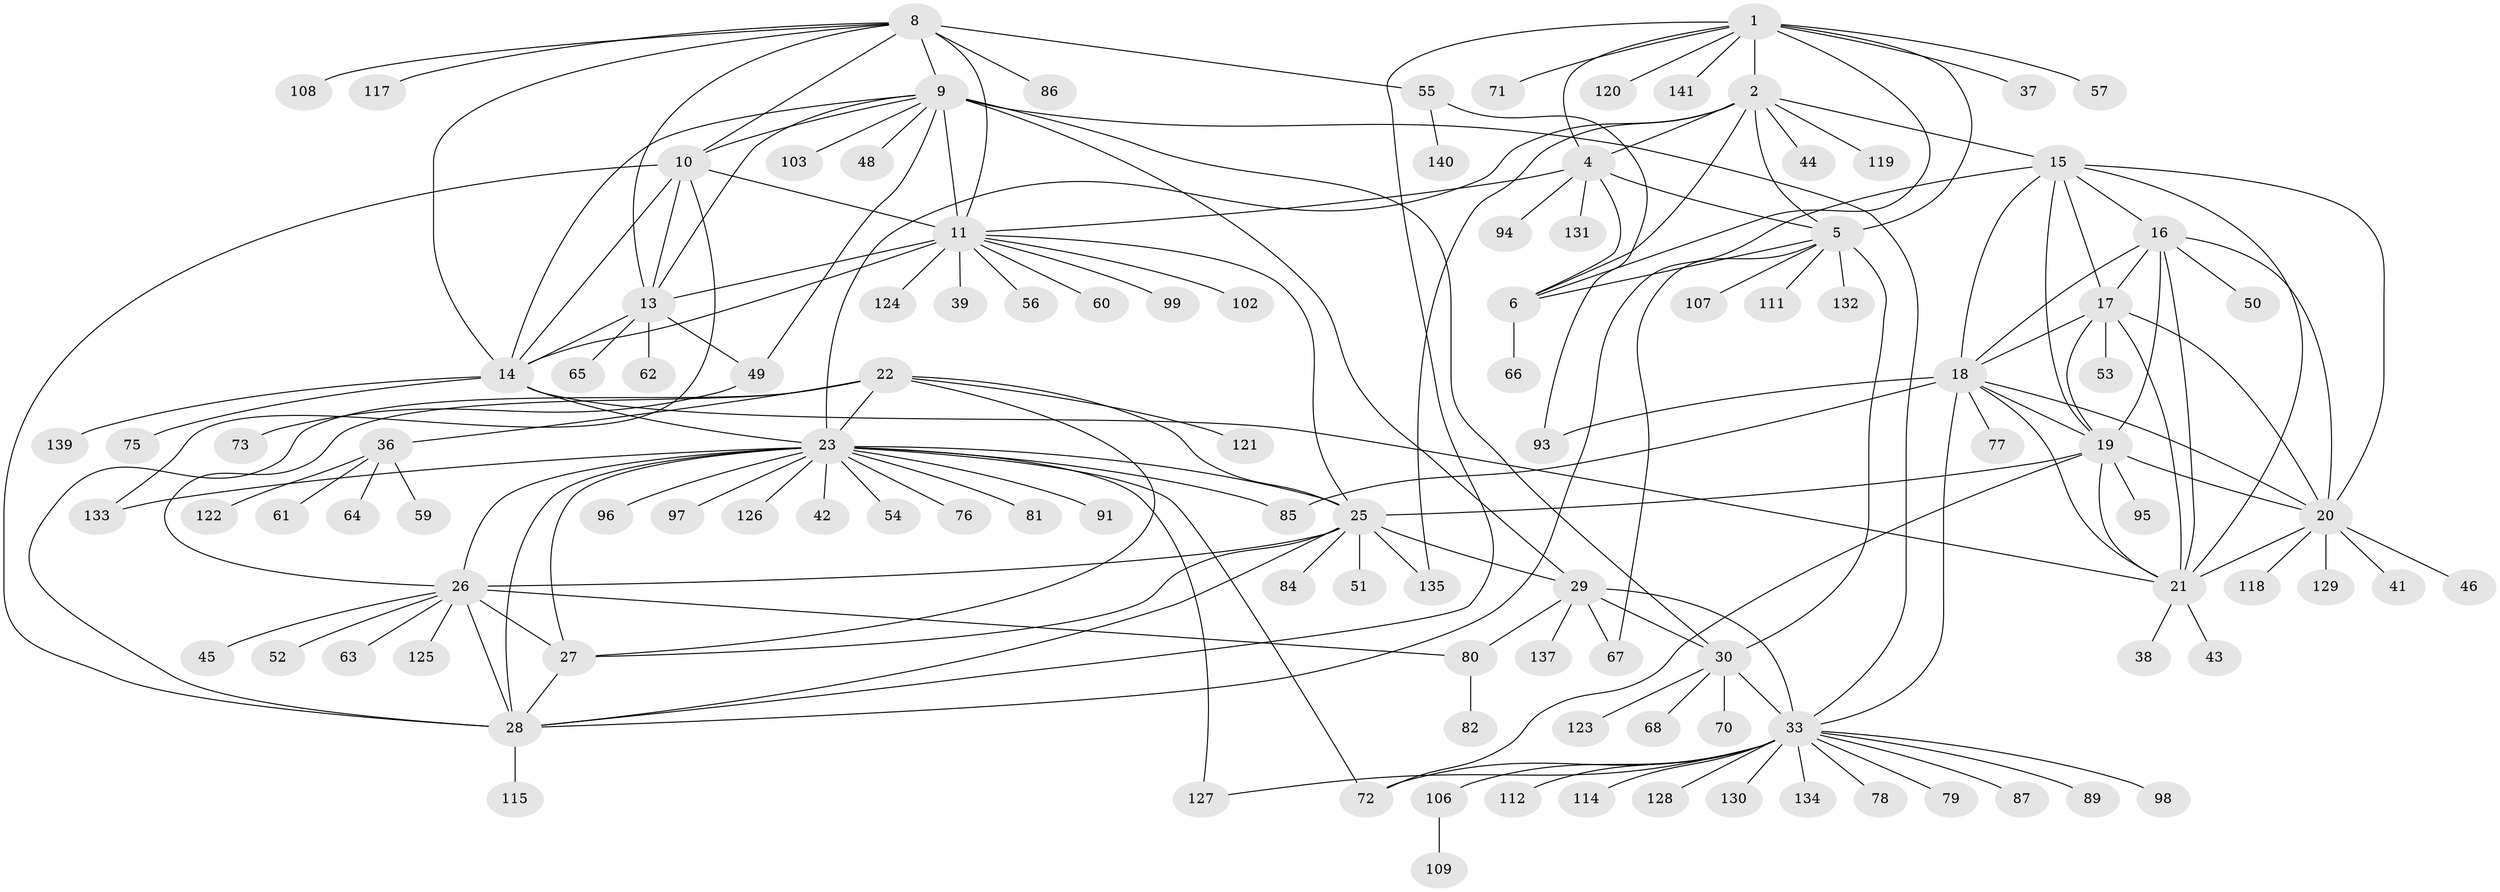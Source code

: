 // Generated by graph-tools (version 1.1) at 2025/52/02/27/25 19:52:19]
// undirected, 115 vertices, 178 edges
graph export_dot {
graph [start="1"]
  node [color=gray90,style=filled];
  1 [super="+88"];
  2 [super="+3"];
  4 [super="+90"];
  5 [super="+7"];
  6;
  8 [super="+40"];
  9 [super="+32"];
  10;
  11 [super="+12"];
  13 [super="+113"];
  14 [super="+92"];
  15 [super="+47"];
  16;
  17 [super="+136"];
  18;
  19 [super="+74"];
  20 [super="+143"];
  21 [super="+58"];
  22 [super="+105"];
  23 [super="+24"];
  25 [super="+138"];
  26 [super="+104"];
  27 [super="+69"];
  28 [super="+116"];
  29 [super="+31"];
  30 [super="+34"];
  33 [super="+35"];
  36;
  37;
  38;
  39;
  41;
  42;
  43;
  44;
  45;
  46;
  48;
  49 [super="+110"];
  50;
  51;
  52;
  53;
  54;
  55 [super="+83"];
  56;
  57;
  59;
  60;
  61;
  62;
  63;
  64;
  65;
  66;
  67;
  68;
  70;
  71;
  72;
  73;
  75 [super="+100"];
  76;
  77;
  78;
  79;
  80;
  81;
  82;
  84;
  85;
  86;
  87 [super="+142"];
  89;
  91;
  93;
  94;
  95;
  96 [super="+101"];
  97;
  98;
  99;
  102;
  103;
  106;
  107;
  108;
  109;
  111;
  112;
  114;
  115;
  117;
  118;
  119;
  120;
  121;
  122;
  123;
  124;
  125;
  126;
  127;
  128;
  129;
  130;
  131;
  132;
  133;
  134;
  135;
  137;
  139;
  140;
  141;
  1 -- 2 [weight=2];
  1 -- 4;
  1 -- 5 [weight=2];
  1 -- 6;
  1 -- 37;
  1 -- 57;
  1 -- 71;
  1 -- 120;
  1 -- 141;
  1 -- 28;
  2 -- 4 [weight=2];
  2 -- 5 [weight=4];
  2 -- 6 [weight=2];
  2 -- 15;
  2 -- 23;
  2 -- 135;
  2 -- 44;
  2 -- 119;
  4 -- 5 [weight=2];
  4 -- 6;
  4 -- 11;
  4 -- 94;
  4 -- 131;
  5 -- 6 [weight=2];
  5 -- 67;
  5 -- 107;
  5 -- 111;
  5 -- 132;
  5 -- 30;
  6 -- 66;
  8 -- 9;
  8 -- 10;
  8 -- 11 [weight=2];
  8 -- 13;
  8 -- 14;
  8 -- 55;
  8 -- 86;
  8 -- 108;
  8 -- 117;
  9 -- 10;
  9 -- 11 [weight=2];
  9 -- 13;
  9 -- 14;
  9 -- 33 [weight=2];
  9 -- 103;
  9 -- 48;
  9 -- 49;
  9 -- 29 [weight=2];
  9 -- 30 [weight=2];
  10 -- 11 [weight=2];
  10 -- 13;
  10 -- 14;
  10 -- 28;
  10 -- 133;
  11 -- 13 [weight=2];
  11 -- 14 [weight=2];
  11 -- 39;
  11 -- 99;
  11 -- 102;
  11 -- 60;
  11 -- 56;
  11 -- 124;
  11 -- 25;
  13 -- 14;
  13 -- 49;
  13 -- 62;
  13 -- 65;
  14 -- 21;
  14 -- 75;
  14 -- 139;
  14 -- 23;
  15 -- 16;
  15 -- 17;
  15 -- 18;
  15 -- 19;
  15 -- 20;
  15 -- 21;
  15 -- 28;
  16 -- 17;
  16 -- 18;
  16 -- 19;
  16 -- 20;
  16 -- 21;
  16 -- 50;
  17 -- 18;
  17 -- 19;
  17 -- 20;
  17 -- 21;
  17 -- 53;
  18 -- 19;
  18 -- 20;
  18 -- 21;
  18 -- 33;
  18 -- 77;
  18 -- 85;
  18 -- 93;
  19 -- 20;
  19 -- 21;
  19 -- 25;
  19 -- 95;
  19 -- 72;
  20 -- 21;
  20 -- 41;
  20 -- 46;
  20 -- 118;
  20 -- 129;
  21 -- 38;
  21 -- 43;
  22 -- 23 [weight=2];
  22 -- 25;
  22 -- 26;
  22 -- 27;
  22 -- 28;
  22 -- 36;
  22 -- 121;
  23 -- 25 [weight=2];
  23 -- 26 [weight=2];
  23 -- 27 [weight=2];
  23 -- 28 [weight=2];
  23 -- 54;
  23 -- 72;
  23 -- 76;
  23 -- 85;
  23 -- 97;
  23 -- 126;
  23 -- 127;
  23 -- 96;
  23 -- 133;
  23 -- 42;
  23 -- 81;
  23 -- 91;
  25 -- 26;
  25 -- 27;
  25 -- 28;
  25 -- 29;
  25 -- 51;
  25 -- 84;
  25 -- 135;
  26 -- 27;
  26 -- 28;
  26 -- 45;
  26 -- 52;
  26 -- 63;
  26 -- 80;
  26 -- 125;
  27 -- 28;
  28 -- 115;
  29 -- 30 [weight=4];
  29 -- 33 [weight=4];
  29 -- 67;
  29 -- 80;
  29 -- 137;
  30 -- 33 [weight=4];
  30 -- 68;
  30 -- 123;
  30 -- 70;
  33 -- 72;
  33 -- 78;
  33 -- 87;
  33 -- 89;
  33 -- 106;
  33 -- 112;
  33 -- 114;
  33 -- 127;
  33 -- 130;
  33 -- 134;
  33 -- 128;
  33 -- 98;
  33 -- 79;
  36 -- 59;
  36 -- 61;
  36 -- 64;
  36 -- 122;
  49 -- 73;
  55 -- 93;
  55 -- 140;
  80 -- 82;
  106 -- 109;
}
